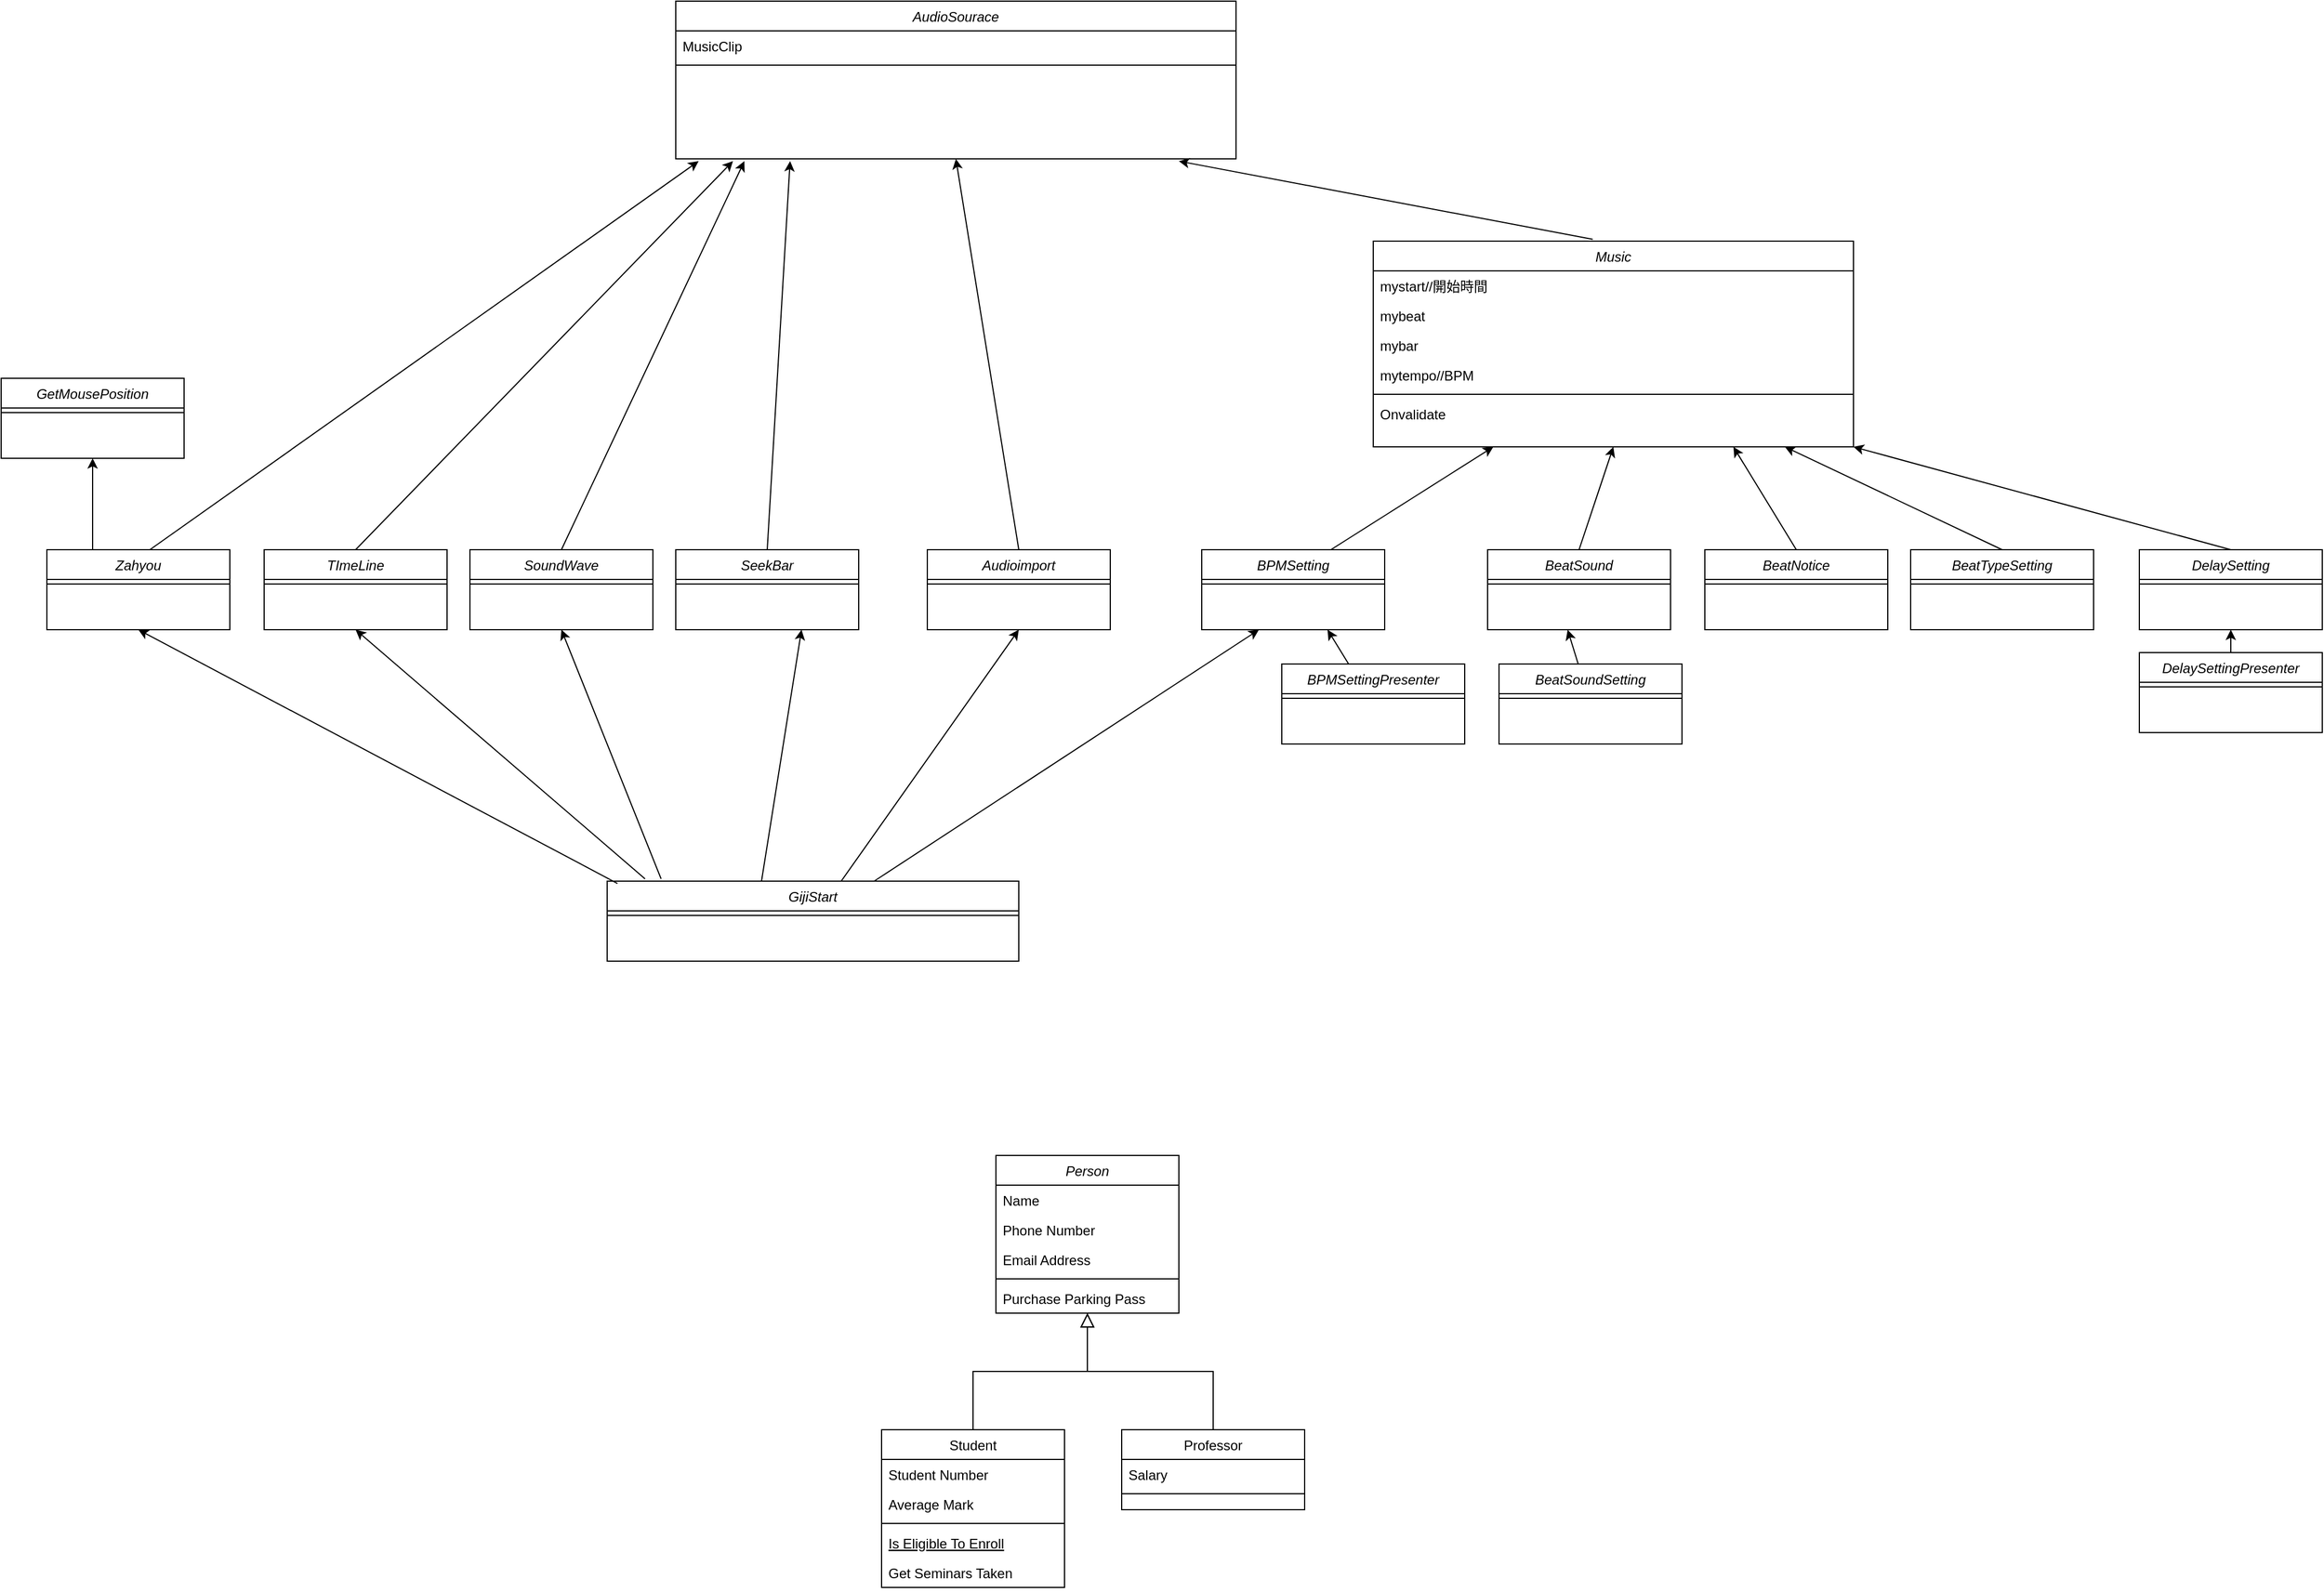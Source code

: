 <mxfile version="17.4.5" type="github">
  <diagram id="C5RBs43oDa-KdzZeNtuy" name="Page-1">
    <mxGraphModel dx="2249" dy="1931" grid="1" gridSize="10" guides="1" tooltips="1" connect="1" arrows="1" fold="1" page="1" pageScale="1" pageWidth="827" pageHeight="1169" math="0" shadow="0">
      <root>
        <mxCell id="WIyWlLk6GJQsqaUBKTNV-0" />
        <mxCell id="WIyWlLk6GJQsqaUBKTNV-1" parent="WIyWlLk6GJQsqaUBKTNV-0" />
        <mxCell id="zkfFHV4jXpPFQw0GAbJ--0" value="Person" style="swimlane;fontStyle=2;align=center;verticalAlign=top;childLayout=stackLayout;horizontal=1;startSize=26;horizontalStack=0;resizeParent=1;resizeLast=0;collapsible=1;marginBottom=0;rounded=0;shadow=0;strokeWidth=1;" parent="WIyWlLk6GJQsqaUBKTNV-1" vertex="1">
          <mxGeometry x="140" y="310" width="160" height="138" as="geometry">
            <mxRectangle x="230" y="140" width="160" height="26" as="alternateBounds" />
          </mxGeometry>
        </mxCell>
        <mxCell id="zkfFHV4jXpPFQw0GAbJ--1" value="Name" style="text;align=left;verticalAlign=top;spacingLeft=4;spacingRight=4;overflow=hidden;rotatable=0;points=[[0,0.5],[1,0.5]];portConstraint=eastwest;" parent="zkfFHV4jXpPFQw0GAbJ--0" vertex="1">
          <mxGeometry y="26" width="160" height="26" as="geometry" />
        </mxCell>
        <mxCell id="zkfFHV4jXpPFQw0GAbJ--2" value="Phone Number" style="text;align=left;verticalAlign=top;spacingLeft=4;spacingRight=4;overflow=hidden;rotatable=0;points=[[0,0.5],[1,0.5]];portConstraint=eastwest;rounded=0;shadow=0;html=0;" parent="zkfFHV4jXpPFQw0GAbJ--0" vertex="1">
          <mxGeometry y="52" width="160" height="26" as="geometry" />
        </mxCell>
        <mxCell id="zkfFHV4jXpPFQw0GAbJ--3" value="Email Address" style="text;align=left;verticalAlign=top;spacingLeft=4;spacingRight=4;overflow=hidden;rotatable=0;points=[[0,0.5],[1,0.5]];portConstraint=eastwest;rounded=0;shadow=0;html=0;" parent="zkfFHV4jXpPFQw0GAbJ--0" vertex="1">
          <mxGeometry y="78" width="160" height="26" as="geometry" />
        </mxCell>
        <mxCell id="zkfFHV4jXpPFQw0GAbJ--4" value="" style="line;html=1;strokeWidth=1;align=left;verticalAlign=middle;spacingTop=-1;spacingLeft=3;spacingRight=3;rotatable=0;labelPosition=right;points=[];portConstraint=eastwest;" parent="zkfFHV4jXpPFQw0GAbJ--0" vertex="1">
          <mxGeometry y="104" width="160" height="8" as="geometry" />
        </mxCell>
        <mxCell id="zkfFHV4jXpPFQw0GAbJ--5" value="Purchase Parking Pass" style="text;align=left;verticalAlign=top;spacingLeft=4;spacingRight=4;overflow=hidden;rotatable=0;points=[[0,0.5],[1,0.5]];portConstraint=eastwest;" parent="zkfFHV4jXpPFQw0GAbJ--0" vertex="1">
          <mxGeometry y="112" width="160" height="26" as="geometry" />
        </mxCell>
        <mxCell id="zkfFHV4jXpPFQw0GAbJ--6" value="Student" style="swimlane;fontStyle=0;align=center;verticalAlign=top;childLayout=stackLayout;horizontal=1;startSize=26;horizontalStack=0;resizeParent=1;resizeLast=0;collapsible=1;marginBottom=0;rounded=0;shadow=0;strokeWidth=1;" parent="WIyWlLk6GJQsqaUBKTNV-1" vertex="1">
          <mxGeometry x="40" y="550" width="160" height="138" as="geometry">
            <mxRectangle x="130" y="380" width="160" height="26" as="alternateBounds" />
          </mxGeometry>
        </mxCell>
        <mxCell id="zkfFHV4jXpPFQw0GAbJ--7" value="Student Number" style="text;align=left;verticalAlign=top;spacingLeft=4;spacingRight=4;overflow=hidden;rotatable=0;points=[[0,0.5],[1,0.5]];portConstraint=eastwest;" parent="zkfFHV4jXpPFQw0GAbJ--6" vertex="1">
          <mxGeometry y="26" width="160" height="26" as="geometry" />
        </mxCell>
        <mxCell id="zkfFHV4jXpPFQw0GAbJ--8" value="Average Mark" style="text;align=left;verticalAlign=top;spacingLeft=4;spacingRight=4;overflow=hidden;rotatable=0;points=[[0,0.5],[1,0.5]];portConstraint=eastwest;rounded=0;shadow=0;html=0;" parent="zkfFHV4jXpPFQw0GAbJ--6" vertex="1">
          <mxGeometry y="52" width="160" height="26" as="geometry" />
        </mxCell>
        <mxCell id="zkfFHV4jXpPFQw0GAbJ--9" value="" style="line;html=1;strokeWidth=1;align=left;verticalAlign=middle;spacingTop=-1;spacingLeft=3;spacingRight=3;rotatable=0;labelPosition=right;points=[];portConstraint=eastwest;" parent="zkfFHV4jXpPFQw0GAbJ--6" vertex="1">
          <mxGeometry y="78" width="160" height="8" as="geometry" />
        </mxCell>
        <mxCell id="zkfFHV4jXpPFQw0GAbJ--10" value="Is Eligible To Enroll" style="text;align=left;verticalAlign=top;spacingLeft=4;spacingRight=4;overflow=hidden;rotatable=0;points=[[0,0.5],[1,0.5]];portConstraint=eastwest;fontStyle=4" parent="zkfFHV4jXpPFQw0GAbJ--6" vertex="1">
          <mxGeometry y="86" width="160" height="26" as="geometry" />
        </mxCell>
        <mxCell id="zkfFHV4jXpPFQw0GAbJ--11" value="Get Seminars Taken" style="text;align=left;verticalAlign=top;spacingLeft=4;spacingRight=4;overflow=hidden;rotatable=0;points=[[0,0.5],[1,0.5]];portConstraint=eastwest;" parent="zkfFHV4jXpPFQw0GAbJ--6" vertex="1">
          <mxGeometry y="112" width="160" height="26" as="geometry" />
        </mxCell>
        <mxCell id="zkfFHV4jXpPFQw0GAbJ--12" value="" style="endArrow=block;endSize=10;endFill=0;shadow=0;strokeWidth=1;rounded=0;edgeStyle=elbowEdgeStyle;elbow=vertical;" parent="WIyWlLk6GJQsqaUBKTNV-1" source="zkfFHV4jXpPFQw0GAbJ--6" target="zkfFHV4jXpPFQw0GAbJ--0" edge="1">
          <mxGeometry width="160" relative="1" as="geometry">
            <mxPoint x="120" y="393" as="sourcePoint" />
            <mxPoint x="120" y="393" as="targetPoint" />
          </mxGeometry>
        </mxCell>
        <mxCell id="zkfFHV4jXpPFQw0GAbJ--13" value="Professor" style="swimlane;fontStyle=0;align=center;verticalAlign=top;childLayout=stackLayout;horizontal=1;startSize=26;horizontalStack=0;resizeParent=1;resizeLast=0;collapsible=1;marginBottom=0;rounded=0;shadow=0;strokeWidth=1;" parent="WIyWlLk6GJQsqaUBKTNV-1" vertex="1">
          <mxGeometry x="250" y="550" width="160" height="70" as="geometry">
            <mxRectangle x="340" y="380" width="170" height="26" as="alternateBounds" />
          </mxGeometry>
        </mxCell>
        <mxCell id="zkfFHV4jXpPFQw0GAbJ--14" value="Salary" style="text;align=left;verticalAlign=top;spacingLeft=4;spacingRight=4;overflow=hidden;rotatable=0;points=[[0,0.5],[1,0.5]];portConstraint=eastwest;" parent="zkfFHV4jXpPFQw0GAbJ--13" vertex="1">
          <mxGeometry y="26" width="160" height="26" as="geometry" />
        </mxCell>
        <mxCell id="zkfFHV4jXpPFQw0GAbJ--15" value="" style="line;html=1;strokeWidth=1;align=left;verticalAlign=middle;spacingTop=-1;spacingLeft=3;spacingRight=3;rotatable=0;labelPosition=right;points=[];portConstraint=eastwest;" parent="zkfFHV4jXpPFQw0GAbJ--13" vertex="1">
          <mxGeometry y="52" width="160" height="8" as="geometry" />
        </mxCell>
        <mxCell id="zkfFHV4jXpPFQw0GAbJ--16" value="" style="endArrow=block;endSize=10;endFill=0;shadow=0;strokeWidth=1;rounded=0;edgeStyle=elbowEdgeStyle;elbow=vertical;" parent="WIyWlLk6GJQsqaUBKTNV-1" source="zkfFHV4jXpPFQw0GAbJ--13" target="zkfFHV4jXpPFQw0GAbJ--0" edge="1">
          <mxGeometry width="160" relative="1" as="geometry">
            <mxPoint x="130" y="563" as="sourcePoint" />
            <mxPoint x="230" y="461" as="targetPoint" />
          </mxGeometry>
        </mxCell>
        <mxCell id="vabBeUa6Q3-OMoRBs6Pe-0" value="Music" style="swimlane;fontStyle=2;align=center;verticalAlign=top;childLayout=stackLayout;horizontal=1;startSize=26;horizontalStack=0;resizeParent=1;resizeLast=0;collapsible=1;marginBottom=0;rounded=0;shadow=0;strokeWidth=1;" parent="WIyWlLk6GJQsqaUBKTNV-1" vertex="1">
          <mxGeometry x="470" y="-490" width="420" height="180" as="geometry">
            <mxRectangle x="230" y="140" width="160" height="26" as="alternateBounds" />
          </mxGeometry>
        </mxCell>
        <mxCell id="vabBeUa6Q3-OMoRBs6Pe-6" value="mystart//開始時間" style="text;align=left;verticalAlign=top;spacingLeft=4;spacingRight=4;overflow=hidden;rotatable=0;points=[[0,0.5],[1,0.5]];portConstraint=eastwest;" parent="vabBeUa6Q3-OMoRBs6Pe-0" vertex="1">
          <mxGeometry y="26" width="420" height="26" as="geometry" />
        </mxCell>
        <mxCell id="vabBeUa6Q3-OMoRBs6Pe-1" value="mybeat" style="text;align=left;verticalAlign=top;spacingLeft=4;spacingRight=4;overflow=hidden;rotatable=0;points=[[0,0.5],[1,0.5]];portConstraint=eastwest;" parent="vabBeUa6Q3-OMoRBs6Pe-0" vertex="1">
          <mxGeometry y="52" width="420" height="26" as="geometry" />
        </mxCell>
        <mxCell id="vabBeUa6Q3-OMoRBs6Pe-2" value="mybar" style="text;align=left;verticalAlign=top;spacingLeft=4;spacingRight=4;overflow=hidden;rotatable=0;points=[[0,0.5],[1,0.5]];portConstraint=eastwest;rounded=0;shadow=0;html=0;" parent="vabBeUa6Q3-OMoRBs6Pe-0" vertex="1">
          <mxGeometry y="78" width="420" height="26" as="geometry" />
        </mxCell>
        <mxCell id="vabBeUa6Q3-OMoRBs6Pe-3" value="mytempo//BPM" style="text;align=left;verticalAlign=top;spacingLeft=4;spacingRight=4;overflow=hidden;rotatable=0;points=[[0,0.5],[1,0.5]];portConstraint=eastwest;rounded=0;shadow=0;html=0;" parent="vabBeUa6Q3-OMoRBs6Pe-0" vertex="1">
          <mxGeometry y="104" width="420" height="26" as="geometry" />
        </mxCell>
        <mxCell id="vabBeUa6Q3-OMoRBs6Pe-4" value="" style="line;html=1;strokeWidth=1;align=left;verticalAlign=middle;spacingTop=-1;spacingLeft=3;spacingRight=3;rotatable=0;labelPosition=right;points=[];portConstraint=eastwest;" parent="vabBeUa6Q3-OMoRBs6Pe-0" vertex="1">
          <mxGeometry y="130" width="420" height="8" as="geometry" />
        </mxCell>
        <mxCell id="vabBeUa6Q3-OMoRBs6Pe-5" value="Onvalidate" style="text;align=left;verticalAlign=top;spacingLeft=4;spacingRight=4;overflow=hidden;rotatable=0;points=[[0,0.5],[1,0.5]];portConstraint=eastwest;" parent="vabBeUa6Q3-OMoRBs6Pe-0" vertex="1">
          <mxGeometry y="138" width="420" height="26" as="geometry" />
        </mxCell>
        <mxCell id="u_GxQoM4OM5865aHiYMQ-0" value="AudioSourace" style="swimlane;fontStyle=2;align=center;verticalAlign=top;childLayout=stackLayout;horizontal=1;startSize=26;horizontalStack=0;resizeParent=1;resizeLast=0;collapsible=1;marginBottom=0;rounded=0;shadow=0;strokeWidth=1;" vertex="1" parent="WIyWlLk6GJQsqaUBKTNV-1">
          <mxGeometry x="-140" y="-700" width="490" height="138" as="geometry">
            <mxRectangle x="230" y="140" width="160" height="26" as="alternateBounds" />
          </mxGeometry>
        </mxCell>
        <mxCell id="u_GxQoM4OM5865aHiYMQ-1" value="MusicClip" style="text;align=left;verticalAlign=top;spacingLeft=4;spacingRight=4;overflow=hidden;rotatable=0;points=[[0,0.5],[1,0.5]];portConstraint=eastwest;" vertex="1" parent="u_GxQoM4OM5865aHiYMQ-0">
          <mxGeometry y="26" width="490" height="26" as="geometry" />
        </mxCell>
        <mxCell id="u_GxQoM4OM5865aHiYMQ-4" value="" style="line;html=1;strokeWidth=1;align=left;verticalAlign=middle;spacingTop=-1;spacingLeft=3;spacingRight=3;rotatable=0;labelPosition=right;points=[];portConstraint=eastwest;" vertex="1" parent="u_GxQoM4OM5865aHiYMQ-0">
          <mxGeometry y="52" width="490" height="8" as="geometry" />
        </mxCell>
        <mxCell id="u_GxQoM4OM5865aHiYMQ-6" value="" style="endArrow=classic;html=1;rounded=0;exitX=0.457;exitY=-0.009;exitDx=0;exitDy=0;exitPerimeter=0;" edge="1" parent="WIyWlLk6GJQsqaUBKTNV-1" source="vabBeUa6Q3-OMoRBs6Pe-0">
          <mxGeometry width="50" height="50" relative="1" as="geometry">
            <mxPoint x="390" y="-60" as="sourcePoint" />
            <mxPoint x="300" y="-560" as="targetPoint" />
          </mxGeometry>
        </mxCell>
        <mxCell id="u_GxQoM4OM5865aHiYMQ-7" value="Audioimport" style="swimlane;fontStyle=2;align=center;verticalAlign=top;childLayout=stackLayout;horizontal=1;startSize=26;horizontalStack=0;resizeParent=1;resizeLast=0;collapsible=1;marginBottom=0;rounded=0;shadow=0;strokeWidth=1;" vertex="1" parent="WIyWlLk6GJQsqaUBKTNV-1">
          <mxGeometry x="80" y="-220" width="160" height="70" as="geometry">
            <mxRectangle x="230" y="140" width="160" height="26" as="alternateBounds" />
          </mxGeometry>
        </mxCell>
        <mxCell id="u_GxQoM4OM5865aHiYMQ-9" value="" style="line;html=1;strokeWidth=1;align=left;verticalAlign=middle;spacingTop=-1;spacingLeft=3;spacingRight=3;rotatable=0;labelPosition=right;points=[];portConstraint=eastwest;" vertex="1" parent="u_GxQoM4OM5865aHiYMQ-7">
          <mxGeometry y="26" width="160" height="8" as="geometry" />
        </mxCell>
        <mxCell id="u_GxQoM4OM5865aHiYMQ-10" value="" style="endArrow=classic;html=1;rounded=0;exitX=0.5;exitY=0;exitDx=0;exitDy=0;entryX=0.5;entryY=1;entryDx=0;entryDy=0;" edge="1" parent="WIyWlLk6GJQsqaUBKTNV-1" source="u_GxQoM4OM5865aHiYMQ-7" target="u_GxQoM4OM5865aHiYMQ-0">
          <mxGeometry width="50" height="50" relative="1" as="geometry">
            <mxPoint x="390" y="-60" as="sourcePoint" />
            <mxPoint x="400" y="-310" as="targetPoint" />
          </mxGeometry>
        </mxCell>
        <mxCell id="u_GxQoM4OM5865aHiYMQ-11" value="GijiStart" style="swimlane;fontStyle=2;align=center;verticalAlign=top;childLayout=stackLayout;horizontal=1;startSize=26;horizontalStack=0;resizeParent=1;resizeLast=0;collapsible=1;marginBottom=0;rounded=0;shadow=0;strokeWidth=1;" vertex="1" parent="WIyWlLk6GJQsqaUBKTNV-1">
          <mxGeometry x="-200" y="70" width="360" height="70" as="geometry">
            <mxRectangle x="230" y="140" width="160" height="26" as="alternateBounds" />
          </mxGeometry>
        </mxCell>
        <mxCell id="u_GxQoM4OM5865aHiYMQ-12" value="" style="line;html=1;strokeWidth=1;align=left;verticalAlign=middle;spacingTop=-1;spacingLeft=3;spacingRight=3;rotatable=0;labelPosition=right;points=[];portConstraint=eastwest;" vertex="1" parent="u_GxQoM4OM5865aHiYMQ-11">
          <mxGeometry y="26" width="360" height="8" as="geometry" />
        </mxCell>
        <mxCell id="u_GxQoM4OM5865aHiYMQ-13" value="" style="endArrow=classic;html=1;rounded=0;entryX=0.5;entryY=1;entryDx=0;entryDy=0;" edge="1" parent="WIyWlLk6GJQsqaUBKTNV-1" source="u_GxQoM4OM5865aHiYMQ-11" target="u_GxQoM4OM5865aHiYMQ-7">
          <mxGeometry width="50" height="50" relative="1" as="geometry">
            <mxPoint x="520" y="90" as="sourcePoint" />
            <mxPoint x="230" y="-160" as="targetPoint" />
          </mxGeometry>
        </mxCell>
        <mxCell id="u_GxQoM4OM5865aHiYMQ-14" value="BPMSetting" style="swimlane;fontStyle=2;align=center;verticalAlign=top;childLayout=stackLayout;horizontal=1;startSize=26;horizontalStack=0;resizeParent=1;resizeLast=0;collapsible=1;marginBottom=0;rounded=0;shadow=0;strokeWidth=1;" vertex="1" parent="WIyWlLk6GJQsqaUBKTNV-1">
          <mxGeometry x="320" y="-220" width="160" height="70" as="geometry">
            <mxRectangle x="230" y="140" width="160" height="26" as="alternateBounds" />
          </mxGeometry>
        </mxCell>
        <mxCell id="u_GxQoM4OM5865aHiYMQ-15" value="" style="line;html=1;strokeWidth=1;align=left;verticalAlign=middle;spacingTop=-1;spacingLeft=3;spacingRight=3;rotatable=0;labelPosition=right;points=[];portConstraint=eastwest;" vertex="1" parent="u_GxQoM4OM5865aHiYMQ-14">
          <mxGeometry y="26" width="160" height="8" as="geometry" />
        </mxCell>
        <mxCell id="u_GxQoM4OM5865aHiYMQ-16" value="" style="endArrow=classic;html=1;rounded=0;exitX=0.706;exitY=0;exitDx=0;exitDy=0;exitPerimeter=0;entryX=0.25;entryY=1;entryDx=0;entryDy=0;" edge="1" parent="WIyWlLk6GJQsqaUBKTNV-1" source="u_GxQoM4OM5865aHiYMQ-14" target="vabBeUa6Q3-OMoRBs6Pe-0">
          <mxGeometry width="50" height="50" relative="1" as="geometry">
            <mxPoint x="520" y="90" as="sourcePoint" />
            <mxPoint x="520" y="-330" as="targetPoint" />
          </mxGeometry>
        </mxCell>
        <mxCell id="u_GxQoM4OM5865aHiYMQ-17" value="BPMSettingPresenter" style="swimlane;fontStyle=2;align=center;verticalAlign=top;childLayout=stackLayout;horizontal=1;startSize=26;horizontalStack=0;resizeParent=1;resizeLast=0;collapsible=1;marginBottom=0;rounded=0;shadow=0;strokeWidth=1;" vertex="1" parent="WIyWlLk6GJQsqaUBKTNV-1">
          <mxGeometry x="390" y="-120" width="160" height="70" as="geometry">
            <mxRectangle x="230" y="140" width="160" height="26" as="alternateBounds" />
          </mxGeometry>
        </mxCell>
        <mxCell id="u_GxQoM4OM5865aHiYMQ-18" value="" style="line;html=1;strokeWidth=1;align=left;verticalAlign=middle;spacingTop=-1;spacingLeft=3;spacingRight=3;rotatable=0;labelPosition=right;points=[];portConstraint=eastwest;" vertex="1" parent="u_GxQoM4OM5865aHiYMQ-17">
          <mxGeometry y="26" width="160" height="8" as="geometry" />
        </mxCell>
        <mxCell id="u_GxQoM4OM5865aHiYMQ-19" value="" style="endArrow=classic;html=1;rounded=0;" edge="1" parent="WIyWlLk6GJQsqaUBKTNV-1" source="u_GxQoM4OM5865aHiYMQ-17">
          <mxGeometry width="50" height="50" relative="1" as="geometry">
            <mxPoint x="520" y="-110" as="sourcePoint" />
            <mxPoint x="430" y="-150" as="targetPoint" />
          </mxGeometry>
        </mxCell>
        <mxCell id="u_GxQoM4OM5865aHiYMQ-20" value="" style="endArrow=classic;html=1;rounded=0;" edge="1" parent="WIyWlLk6GJQsqaUBKTNV-1" source="u_GxQoM4OM5865aHiYMQ-11">
          <mxGeometry width="50" height="50" relative="1" as="geometry">
            <mxPoint x="520" y="-110" as="sourcePoint" />
            <mxPoint x="370" y="-150" as="targetPoint" />
          </mxGeometry>
        </mxCell>
        <mxCell id="u_GxQoM4OM5865aHiYMQ-21" value="BeatSound" style="swimlane;fontStyle=2;align=center;verticalAlign=top;childLayout=stackLayout;horizontal=1;startSize=26;horizontalStack=0;resizeParent=1;resizeLast=0;collapsible=1;marginBottom=0;rounded=0;shadow=0;strokeWidth=1;" vertex="1" parent="WIyWlLk6GJQsqaUBKTNV-1">
          <mxGeometry x="570" y="-220" width="160" height="70" as="geometry">
            <mxRectangle x="230" y="140" width="160" height="26" as="alternateBounds" />
          </mxGeometry>
        </mxCell>
        <mxCell id="u_GxQoM4OM5865aHiYMQ-22" value="" style="line;html=1;strokeWidth=1;align=left;verticalAlign=middle;spacingTop=-1;spacingLeft=3;spacingRight=3;rotatable=0;labelPosition=right;points=[];portConstraint=eastwest;" vertex="1" parent="u_GxQoM4OM5865aHiYMQ-21">
          <mxGeometry y="26" width="160" height="8" as="geometry" />
        </mxCell>
        <mxCell id="u_GxQoM4OM5865aHiYMQ-23" value="BeatSoundSetting" style="swimlane;fontStyle=2;align=center;verticalAlign=top;childLayout=stackLayout;horizontal=1;startSize=26;horizontalStack=0;resizeParent=1;resizeLast=0;collapsible=1;marginBottom=0;rounded=0;shadow=0;strokeWidth=1;" vertex="1" parent="WIyWlLk6GJQsqaUBKTNV-1">
          <mxGeometry x="580" y="-120" width="160" height="70" as="geometry">
            <mxRectangle x="230" y="140" width="160" height="26" as="alternateBounds" />
          </mxGeometry>
        </mxCell>
        <mxCell id="u_GxQoM4OM5865aHiYMQ-24" value="" style="line;html=1;strokeWidth=1;align=left;verticalAlign=middle;spacingTop=-1;spacingLeft=3;spacingRight=3;rotatable=0;labelPosition=right;points=[];portConstraint=eastwest;" vertex="1" parent="u_GxQoM4OM5865aHiYMQ-23">
          <mxGeometry y="26" width="160" height="8" as="geometry" />
        </mxCell>
        <mxCell id="u_GxQoM4OM5865aHiYMQ-25" value="" style="endArrow=classic;html=1;rounded=0;" edge="1" parent="WIyWlLk6GJQsqaUBKTNV-1" source="u_GxQoM4OM5865aHiYMQ-23">
          <mxGeometry width="50" height="50" relative="1" as="geometry">
            <mxPoint x="520" y="-110" as="sourcePoint" />
            <mxPoint x="640" y="-150" as="targetPoint" />
          </mxGeometry>
        </mxCell>
        <mxCell id="u_GxQoM4OM5865aHiYMQ-26" value="" style="endArrow=classic;html=1;rounded=0;exitX=0.5;exitY=0;exitDx=0;exitDy=0;entryX=0.5;entryY=1;entryDx=0;entryDy=0;" edge="1" parent="WIyWlLk6GJQsqaUBKTNV-1" source="u_GxQoM4OM5865aHiYMQ-21" target="vabBeUa6Q3-OMoRBs6Pe-0">
          <mxGeometry width="50" height="50" relative="1" as="geometry">
            <mxPoint x="520" y="-110" as="sourcePoint" />
            <mxPoint x="590" y="-330" as="targetPoint" />
          </mxGeometry>
        </mxCell>
        <mxCell id="u_GxQoM4OM5865aHiYMQ-27" value="BeatNotice" style="swimlane;fontStyle=2;align=center;verticalAlign=top;childLayout=stackLayout;horizontal=1;startSize=26;horizontalStack=0;resizeParent=1;resizeLast=0;collapsible=1;marginBottom=0;rounded=0;shadow=0;strokeWidth=1;" vertex="1" parent="WIyWlLk6GJQsqaUBKTNV-1">
          <mxGeometry x="760" y="-220" width="160" height="70" as="geometry">
            <mxRectangle x="230" y="140" width="160" height="26" as="alternateBounds" />
          </mxGeometry>
        </mxCell>
        <mxCell id="u_GxQoM4OM5865aHiYMQ-28" value="" style="line;html=1;strokeWidth=1;align=left;verticalAlign=middle;spacingTop=-1;spacingLeft=3;spacingRight=3;rotatable=0;labelPosition=right;points=[];portConstraint=eastwest;" vertex="1" parent="u_GxQoM4OM5865aHiYMQ-27">
          <mxGeometry y="26" width="160" height="8" as="geometry" />
        </mxCell>
        <mxCell id="u_GxQoM4OM5865aHiYMQ-29" value="" style="endArrow=classic;html=1;rounded=0;exitX=0.5;exitY=0;exitDx=0;exitDy=0;entryX=0.75;entryY=1;entryDx=0;entryDy=0;" edge="1" parent="WIyWlLk6GJQsqaUBKTNV-1" source="u_GxQoM4OM5865aHiYMQ-27" target="vabBeUa6Q3-OMoRBs6Pe-0">
          <mxGeometry width="50" height="50" relative="1" as="geometry">
            <mxPoint x="520" y="-110" as="sourcePoint" />
            <mxPoint x="620" y="-300" as="targetPoint" />
          </mxGeometry>
        </mxCell>
        <mxCell id="u_GxQoM4OM5865aHiYMQ-32" value="BeatTypeSetting" style="swimlane;fontStyle=2;align=center;verticalAlign=top;childLayout=stackLayout;horizontal=1;startSize=26;horizontalStack=0;resizeParent=1;resizeLast=0;collapsible=1;marginBottom=0;rounded=0;shadow=0;strokeWidth=1;" vertex="1" parent="WIyWlLk6GJQsqaUBKTNV-1">
          <mxGeometry x="940" y="-220" width="160" height="70" as="geometry">
            <mxRectangle x="230" y="140" width="160" height="26" as="alternateBounds" />
          </mxGeometry>
        </mxCell>
        <mxCell id="u_GxQoM4OM5865aHiYMQ-33" value="" style="line;html=1;strokeWidth=1;align=left;verticalAlign=middle;spacingTop=-1;spacingLeft=3;spacingRight=3;rotatable=0;labelPosition=right;points=[];portConstraint=eastwest;" vertex="1" parent="u_GxQoM4OM5865aHiYMQ-32">
          <mxGeometry y="26" width="160" height="8" as="geometry" />
        </mxCell>
        <mxCell id="u_GxQoM4OM5865aHiYMQ-34" value="" style="endArrow=classic;html=1;rounded=0;exitX=0.5;exitY=0;exitDx=0;exitDy=0;" edge="1" parent="WIyWlLk6GJQsqaUBKTNV-1" source="u_GxQoM4OM5865aHiYMQ-32">
          <mxGeometry width="50" height="50" relative="1" as="geometry">
            <mxPoint x="480" y="-340" as="sourcePoint" />
            <mxPoint x="830" y="-310" as="targetPoint" />
          </mxGeometry>
        </mxCell>
        <mxCell id="u_GxQoM4OM5865aHiYMQ-35" value="DelaySetting" style="swimlane;fontStyle=2;align=center;verticalAlign=top;childLayout=stackLayout;horizontal=1;startSize=26;horizontalStack=0;resizeParent=1;resizeLast=0;collapsible=1;marginBottom=0;rounded=0;shadow=0;strokeWidth=1;" vertex="1" parent="WIyWlLk6GJQsqaUBKTNV-1">
          <mxGeometry x="1140" y="-220" width="160" height="70" as="geometry">
            <mxRectangle x="230" y="140" width="160" height="26" as="alternateBounds" />
          </mxGeometry>
        </mxCell>
        <mxCell id="u_GxQoM4OM5865aHiYMQ-36" value="" style="line;html=1;strokeWidth=1;align=left;verticalAlign=middle;spacingTop=-1;spacingLeft=3;spacingRight=3;rotatable=0;labelPosition=right;points=[];portConstraint=eastwest;" vertex="1" parent="u_GxQoM4OM5865aHiYMQ-35">
          <mxGeometry y="26" width="160" height="8" as="geometry" />
        </mxCell>
        <mxCell id="u_GxQoM4OM5865aHiYMQ-37" value="DelaySettingPresenter" style="swimlane;fontStyle=2;align=center;verticalAlign=top;childLayout=stackLayout;horizontal=1;startSize=26;horizontalStack=0;resizeParent=1;resizeLast=0;collapsible=1;marginBottom=0;rounded=0;shadow=0;strokeWidth=1;" vertex="1" parent="WIyWlLk6GJQsqaUBKTNV-1">
          <mxGeometry x="1140" y="-130" width="160" height="70" as="geometry">
            <mxRectangle x="230" y="140" width="160" height="26" as="alternateBounds" />
          </mxGeometry>
        </mxCell>
        <mxCell id="u_GxQoM4OM5865aHiYMQ-38" value="" style="line;html=1;strokeWidth=1;align=left;verticalAlign=middle;spacingTop=-1;spacingLeft=3;spacingRight=3;rotatable=0;labelPosition=right;points=[];portConstraint=eastwest;" vertex="1" parent="u_GxQoM4OM5865aHiYMQ-37">
          <mxGeometry y="26" width="160" height="8" as="geometry" />
        </mxCell>
        <mxCell id="u_GxQoM4OM5865aHiYMQ-39" value="" style="endArrow=classic;html=1;rounded=0;entryX=0.5;entryY=1;entryDx=0;entryDy=0;" edge="1" parent="WIyWlLk6GJQsqaUBKTNV-1" source="u_GxQoM4OM5865aHiYMQ-37" target="u_GxQoM4OM5865aHiYMQ-35">
          <mxGeometry width="50" height="50" relative="1" as="geometry">
            <mxPoint x="860" y="-220" as="sourcePoint" />
            <mxPoint x="910" y="-270" as="targetPoint" />
          </mxGeometry>
        </mxCell>
        <mxCell id="u_GxQoM4OM5865aHiYMQ-40" value="" style="endArrow=classic;html=1;rounded=0;exitX=0.5;exitY=0;exitDx=0;exitDy=0;entryX=1;entryY=1;entryDx=0;entryDy=0;" edge="1" parent="WIyWlLk6GJQsqaUBKTNV-1" source="u_GxQoM4OM5865aHiYMQ-35" target="vabBeUa6Q3-OMoRBs6Pe-0">
          <mxGeometry width="50" height="50" relative="1" as="geometry">
            <mxPoint x="860" y="-220" as="sourcePoint" />
            <mxPoint x="910" y="-270" as="targetPoint" />
          </mxGeometry>
        </mxCell>
        <mxCell id="u_GxQoM4OM5865aHiYMQ-41" value="SeekBar" style="swimlane;fontStyle=2;align=center;verticalAlign=top;childLayout=stackLayout;horizontal=1;startSize=26;horizontalStack=0;resizeParent=1;resizeLast=0;collapsible=1;marginBottom=0;rounded=0;shadow=0;strokeWidth=1;" vertex="1" parent="WIyWlLk6GJQsqaUBKTNV-1">
          <mxGeometry x="-140" y="-220" width="160" height="70" as="geometry">
            <mxRectangle x="230" y="140" width="160" height="26" as="alternateBounds" />
          </mxGeometry>
        </mxCell>
        <mxCell id="u_GxQoM4OM5865aHiYMQ-42" value="" style="line;html=1;strokeWidth=1;align=left;verticalAlign=middle;spacingTop=-1;spacingLeft=3;spacingRight=3;rotatable=0;labelPosition=right;points=[];portConstraint=eastwest;" vertex="1" parent="u_GxQoM4OM5865aHiYMQ-41">
          <mxGeometry y="26" width="160" height="8" as="geometry" />
        </mxCell>
        <mxCell id="u_GxQoM4OM5865aHiYMQ-43" value="" style="endArrow=classic;html=1;rounded=0;exitX=0.5;exitY=0;exitDx=0;exitDy=0;" edge="1" parent="WIyWlLk6GJQsqaUBKTNV-1" source="u_GxQoM4OM5865aHiYMQ-41">
          <mxGeometry width="50" height="50" relative="1" as="geometry">
            <mxPoint y="-140" as="sourcePoint" />
            <mxPoint x="-40" y="-560" as="targetPoint" />
          </mxGeometry>
        </mxCell>
        <mxCell id="u_GxQoM4OM5865aHiYMQ-44" value="" style="endArrow=classic;html=1;rounded=0;exitX=0.375;exitY=0;exitDx=0;exitDy=0;exitPerimeter=0;" edge="1" parent="WIyWlLk6GJQsqaUBKTNV-1" source="u_GxQoM4OM5865aHiYMQ-11">
          <mxGeometry width="50" height="50" relative="1" as="geometry">
            <mxPoint x="70" y="-40" as="sourcePoint" />
            <mxPoint x="-30" y="-150" as="targetPoint" />
          </mxGeometry>
        </mxCell>
        <mxCell id="u_GxQoM4OM5865aHiYMQ-45" value="SoundWave" style="swimlane;fontStyle=2;align=center;verticalAlign=top;childLayout=stackLayout;horizontal=1;startSize=26;horizontalStack=0;resizeParent=1;resizeLast=0;collapsible=1;marginBottom=0;rounded=0;shadow=0;strokeWidth=1;" vertex="1" parent="WIyWlLk6GJQsqaUBKTNV-1">
          <mxGeometry x="-320" y="-220" width="160" height="70" as="geometry">
            <mxRectangle x="230" y="140" width="160" height="26" as="alternateBounds" />
          </mxGeometry>
        </mxCell>
        <mxCell id="u_GxQoM4OM5865aHiYMQ-46" value="" style="line;html=1;strokeWidth=1;align=left;verticalAlign=middle;spacingTop=-1;spacingLeft=3;spacingRight=3;rotatable=0;labelPosition=right;points=[];portConstraint=eastwest;" vertex="1" parent="u_GxQoM4OM5865aHiYMQ-45">
          <mxGeometry y="26" width="160" height="8" as="geometry" />
        </mxCell>
        <mxCell id="u_GxQoM4OM5865aHiYMQ-47" value="" style="endArrow=classic;html=1;rounded=0;exitX=0.5;exitY=0;exitDx=0;exitDy=0;" edge="1" parent="WIyWlLk6GJQsqaUBKTNV-1" source="u_GxQoM4OM5865aHiYMQ-45">
          <mxGeometry width="50" height="50" relative="1" as="geometry">
            <mxPoint x="70" y="-40" as="sourcePoint" />
            <mxPoint x="-80" y="-560" as="targetPoint" />
          </mxGeometry>
        </mxCell>
        <mxCell id="u_GxQoM4OM5865aHiYMQ-48" value="" style="endArrow=classic;html=1;rounded=0;entryX=0.5;entryY=1;entryDx=0;entryDy=0;exitX=0.131;exitY=-0.029;exitDx=0;exitDy=0;exitPerimeter=0;" edge="1" parent="WIyWlLk6GJQsqaUBKTNV-1" source="u_GxQoM4OM5865aHiYMQ-11" target="u_GxQoM4OM5865aHiYMQ-45">
          <mxGeometry width="50" height="50" relative="1" as="geometry">
            <mxPoint x="100" y="-140" as="sourcePoint" />
            <mxPoint x="150" y="-190" as="targetPoint" />
          </mxGeometry>
        </mxCell>
        <mxCell id="u_GxQoM4OM5865aHiYMQ-49" value="TImeLine" style="swimlane;fontStyle=2;align=center;verticalAlign=top;childLayout=stackLayout;horizontal=1;startSize=26;horizontalStack=0;resizeParent=1;resizeLast=0;collapsible=1;marginBottom=0;rounded=0;shadow=0;strokeWidth=1;" vertex="1" parent="WIyWlLk6GJQsqaUBKTNV-1">
          <mxGeometry x="-500" y="-220" width="160" height="70" as="geometry">
            <mxRectangle x="230" y="140" width="160" height="26" as="alternateBounds" />
          </mxGeometry>
        </mxCell>
        <mxCell id="u_GxQoM4OM5865aHiYMQ-50" value="" style="line;html=1;strokeWidth=1;align=left;verticalAlign=middle;spacingTop=-1;spacingLeft=3;spacingRight=3;rotatable=0;labelPosition=right;points=[];portConstraint=eastwest;" vertex="1" parent="u_GxQoM4OM5865aHiYMQ-49">
          <mxGeometry y="26" width="160" height="8" as="geometry" />
        </mxCell>
        <mxCell id="u_GxQoM4OM5865aHiYMQ-51" value="" style="endArrow=classic;html=1;rounded=0;exitX=0.5;exitY=0;exitDx=0;exitDy=0;" edge="1" parent="WIyWlLk6GJQsqaUBKTNV-1" source="u_GxQoM4OM5865aHiYMQ-49">
          <mxGeometry width="50" height="50" relative="1" as="geometry">
            <mxPoint x="50" y="-330" as="sourcePoint" />
            <mxPoint x="-90" y="-560" as="targetPoint" />
          </mxGeometry>
        </mxCell>
        <mxCell id="u_GxQoM4OM5865aHiYMQ-52" value="" style="endArrow=classic;html=1;rounded=0;entryX=0.5;entryY=1;entryDx=0;entryDy=0;exitX=0.092;exitY=-0.029;exitDx=0;exitDy=0;exitPerimeter=0;" edge="1" parent="WIyWlLk6GJQsqaUBKTNV-1" source="u_GxQoM4OM5865aHiYMQ-11" target="u_GxQoM4OM5865aHiYMQ-49">
          <mxGeometry width="50" height="50" relative="1" as="geometry">
            <mxPoint x="-30" y="-10" as="sourcePoint" />
            <mxPoint x="20" y="-60" as="targetPoint" />
          </mxGeometry>
        </mxCell>
        <mxCell id="u_GxQoM4OM5865aHiYMQ-53" value="Zahyou" style="swimlane;fontStyle=2;align=center;verticalAlign=top;childLayout=stackLayout;horizontal=1;startSize=26;horizontalStack=0;resizeParent=1;resizeLast=0;collapsible=1;marginBottom=0;rounded=0;shadow=0;strokeWidth=1;" vertex="1" parent="WIyWlLk6GJQsqaUBKTNV-1">
          <mxGeometry x="-690" y="-220" width="160" height="70" as="geometry">
            <mxRectangle x="230" y="140" width="160" height="26" as="alternateBounds" />
          </mxGeometry>
        </mxCell>
        <mxCell id="u_GxQoM4OM5865aHiYMQ-54" value="" style="line;html=1;strokeWidth=1;align=left;verticalAlign=middle;spacingTop=-1;spacingLeft=3;spacingRight=3;rotatable=0;labelPosition=right;points=[];portConstraint=eastwest;" vertex="1" parent="u_GxQoM4OM5865aHiYMQ-53">
          <mxGeometry y="26" width="160" height="8" as="geometry" />
        </mxCell>
        <mxCell id="u_GxQoM4OM5865aHiYMQ-55" value="" style="endArrow=classic;html=1;rounded=0;exitX=0.563;exitY=0;exitDx=0;exitDy=0;exitPerimeter=0;" edge="1" parent="WIyWlLk6GJQsqaUBKTNV-1" source="u_GxQoM4OM5865aHiYMQ-53">
          <mxGeometry width="50" height="50" relative="1" as="geometry">
            <mxPoint x="-590" y="-170" as="sourcePoint" />
            <mxPoint x="-120" y="-560" as="targetPoint" />
          </mxGeometry>
        </mxCell>
        <mxCell id="u_GxQoM4OM5865aHiYMQ-56" value="" style="endArrow=classic;html=1;rounded=0;entryX=0.5;entryY=1;entryDx=0;entryDy=0;exitX=0.025;exitY=0.029;exitDx=0;exitDy=0;exitPerimeter=0;" edge="1" parent="WIyWlLk6GJQsqaUBKTNV-1" source="u_GxQoM4OM5865aHiYMQ-11" target="u_GxQoM4OM5865aHiYMQ-53">
          <mxGeometry width="50" height="50" relative="1" as="geometry">
            <mxPoint x="-240" y="60" as="sourcePoint" />
            <mxPoint x="-380" y="-200" as="targetPoint" />
          </mxGeometry>
        </mxCell>
        <mxCell id="u_GxQoM4OM5865aHiYMQ-57" value="GetMousePosition&#xa;" style="swimlane;fontStyle=2;align=center;verticalAlign=top;childLayout=stackLayout;horizontal=1;startSize=26;horizontalStack=0;resizeParent=1;resizeLast=0;collapsible=1;marginBottom=0;rounded=0;shadow=0;strokeWidth=1;" vertex="1" parent="WIyWlLk6GJQsqaUBKTNV-1">
          <mxGeometry x="-730" y="-370" width="160" height="70" as="geometry">
            <mxRectangle x="230" y="140" width="160" height="26" as="alternateBounds" />
          </mxGeometry>
        </mxCell>
        <mxCell id="u_GxQoM4OM5865aHiYMQ-58" value="" style="line;html=1;strokeWidth=1;align=left;verticalAlign=middle;spacingTop=-1;spacingLeft=3;spacingRight=3;rotatable=0;labelPosition=right;points=[];portConstraint=eastwest;" vertex="1" parent="u_GxQoM4OM5865aHiYMQ-57">
          <mxGeometry y="26" width="160" height="8" as="geometry" />
        </mxCell>
        <mxCell id="u_GxQoM4OM5865aHiYMQ-59" value="" style="endArrow=classic;html=1;rounded=0;exitX=0.25;exitY=0;exitDx=0;exitDy=0;entryX=0.5;entryY=1;entryDx=0;entryDy=0;" edge="1" parent="WIyWlLk6GJQsqaUBKTNV-1" source="u_GxQoM4OM5865aHiYMQ-53" target="u_GxQoM4OM5865aHiYMQ-57">
          <mxGeometry width="50" height="50" relative="1" as="geometry">
            <mxPoint x="-640" y="-280" as="sourcePoint" />
            <mxPoint x="-650" y="-310" as="targetPoint" />
          </mxGeometry>
        </mxCell>
      </root>
    </mxGraphModel>
  </diagram>
</mxfile>
